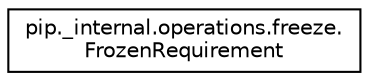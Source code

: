 digraph "Graphical Class Hierarchy"
{
 // LATEX_PDF_SIZE
  edge [fontname="Helvetica",fontsize="10",labelfontname="Helvetica",labelfontsize="10"];
  node [fontname="Helvetica",fontsize="10",shape=record];
  rankdir="LR";
  Node0 [label="pip._internal.operations.freeze.\lFrozenRequirement",height=0.2,width=0.4,color="black", fillcolor="white", style="filled",URL="$classpip_1_1__internal_1_1operations_1_1freeze_1_1_frozen_requirement.html",tooltip=" "];
}
